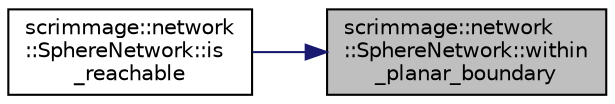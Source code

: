 digraph "scrimmage::network::SphereNetwork::within_planar_boundary"
{
 // LATEX_PDF_SIZE
  edge [fontname="Helvetica",fontsize="10",labelfontname="Helvetica",labelfontsize="10"];
  node [fontname="Helvetica",fontsize="10",shape=record];
  rankdir="RL";
  Node1 [label="scrimmage::network\l::SphereNetwork::within\l_planar_boundary",height=0.2,width=0.4,color="black", fillcolor="grey75", style="filled", fontcolor="black",tooltip=" "];
  Node1 -> Node2 [dir="back",color="midnightblue",fontsize="10",style="solid",fontname="Helvetica"];
  Node2 [label="scrimmage::network\l::SphereNetwork::is\l_reachable",height=0.2,width=0.4,color="black", fillcolor="white", style="filled",URL="$classscrimmage_1_1network_1_1SphereNetwork.html#a75e838374ed076c82904bc861599b113",tooltip=" "];
}

